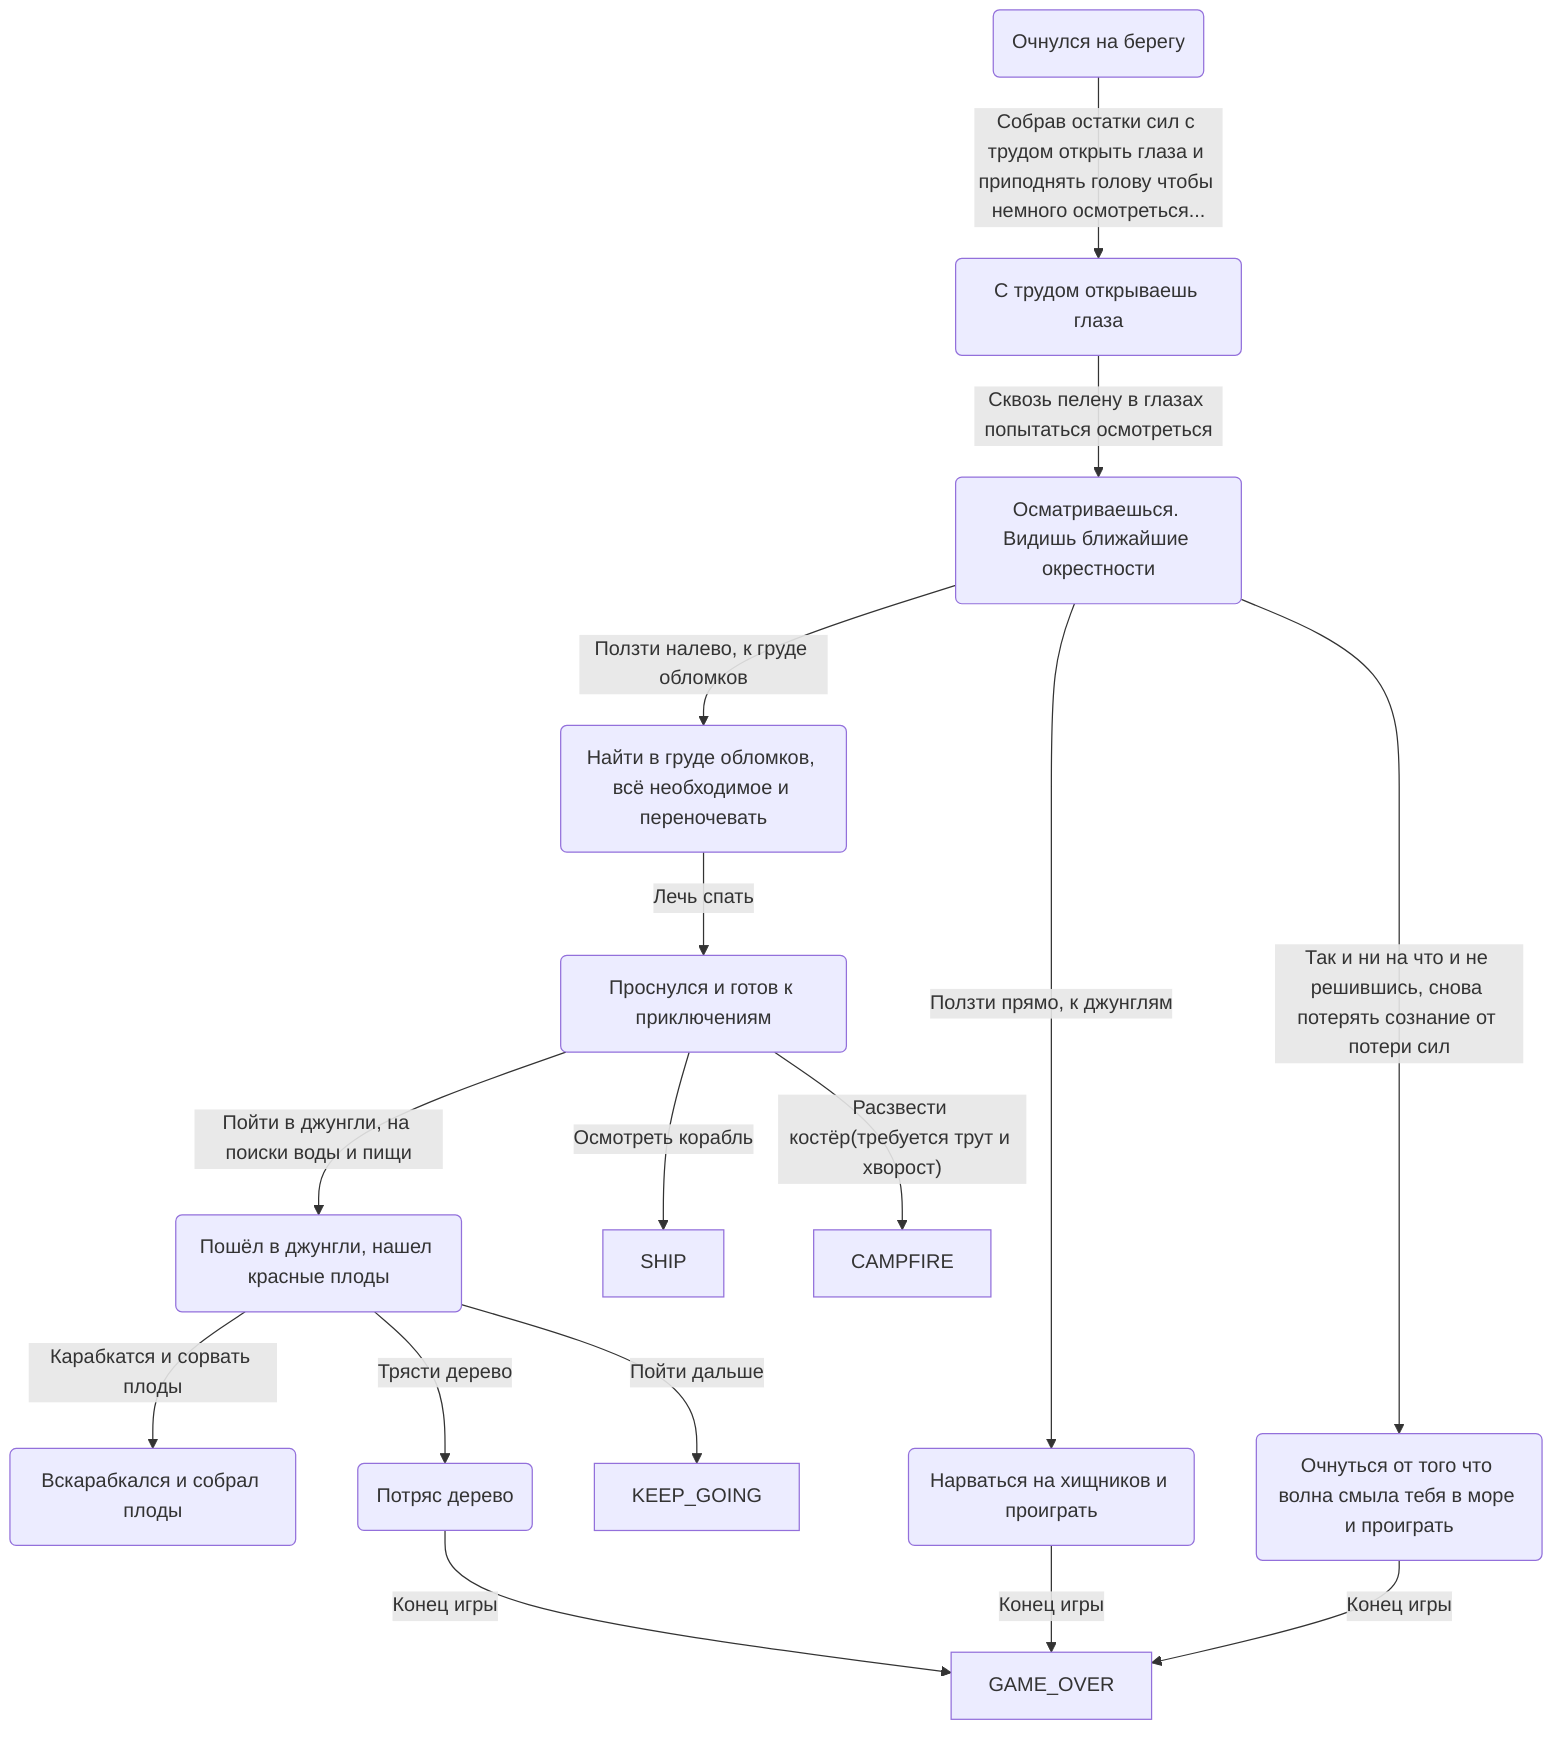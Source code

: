 flowchart TD
%%================================================================
A("Очнулся на берегу") 
%%Сознание возвращается медленно, сквозь густой туман боли.\n\nВы лежите на мокром песке, и каждый вдох даётся с трудом. Голова раскалывается — будто внутри бьётся чугунное ядро, оставляя после каждого удара волны тошноты. Тело ноет: ссадины горят, будто обожжённые солнцем, а мышцы отзываются на движение тупой, выматывающей болью.\n\nПамять пуста.\n\nНи имени, ни того, как вы здесь оказались, — только белый шум в висках и навязчивое, животное чувство опасности. Желудок сводит судорогой от голода, но сильнее всего мучает жажда — горло пересохло настолько, что каждый глоток воздуха обжигает, как песок.\n\nВолны.\n\nОни накатывают ритмично, с шипящим шепотом, то и дело омывая ваши ноги ледяной пеной. Шум прибоя глухой, далёкий, будто доносящийся из другого мира. Ветер несёт с собой запах соли и чего-то чужого, дикого — этого острова, на котором вы теперь совершенно одни.
A -- Собрав остатки сил с трудом открыть глаза и приподнять голову чтобы немного осмотреться... --> B
%%================================================================
B("С трудом открываешь глаза")
%%Веки будто налиты свинцом, но вы стискиваете зубы и заставляете их приподняться. Мир плывёт перед глазами, окрашенный в болезненные блики. Каждое движение даётся через силу — мышцы дрожат, шея ноет, но вы медленно, с трудом отрываете голову от песка.\n\nПесчинки осыпаются с лица, а в глазах темнеет от нахлынувшего головокружения. На секунду всё уплывает в туман, но вы сжимаете кулаки и, превозмогая слабость, боретесь с темнотой, чтобы хоть ненадолго разглядеть то место, где оказались…
B -- Сквозь пелену в глазах попытаться осмотреться --> C
%%================================================================
C("Осматриваешься. Видишь ближайшие окрестности")
%%Перед вашими глазами медленно проступает размытый мир, словно сквозь запотевшее стекло.\n\nСначала — лишь ослепительная белизна. Песок. Мелкий, влажный, местами слипшийся в комки от морской воды. Он тянется узкой полосой вдоль кромки воды, уходя куда-то вправо, где берег резко поворачивает за скалистый выступ.\n\nМоре — бесконечное, неумолимое — накатывает волнами, сверкая под солнцем, как рассыпанное стекло. Пена шипит у ваших ног, оставляя на коже липкую соль.\n\nСлева, в каких-то тридцати шагах, темнеет груда обломков — может быть, остатки шлюпки? Доски, обрывки канатов, что-то, похожее на ящик...\n\nА прямо перед собой, метрах в пятидесяти, вы замечаете стену зелени. Джунгли. Густые, непроходимые на вид, они подступают к самому берегу, будто живая стена. Лианы сплетаются с пальмами, а под их сенью царит тревожный полумрак.\n\nНад всем этим — небо.\n\nОгромное, безжалостно-голубое, без единого облака. Солнце висит почти в зените, и его свет жжёт кожу, заставляя щуриться.\n\nГде-то в глубине острова раздаётся странный звук — то ли крик птицы, то ли что-то ещё... но он обрывается так же внезапно, как и появился.
C -- Ползти налево, к груде обломков --> D
C -- Ползти прямо, к джунглям --> E
C -- Так и ни на что и не решившись, снова потерять сознание от потери сил --> F
%%================================================================
D("Найти в груде обломков, всё необходимое и переночевать")
%%ПОЛЗТИ К ОБЛОМКАМ\n\nВы перекатываетесь на бок, и первый же рывок вперёд отзывается в теле жгучей болью — песок въедается в ссадины, но жажда и инстинкт выживания сильнее.\n\nМетр за метром, цепляясь локтями за мокрый песок, вы ползёте к груде обломков. В ушах стучит кровь, но сквозь шум прибоя уже слышно дребезжание металла — волны шевелят какие-то детали...\n\nСРЕДИ ОБЛОМКОВ\n\n1️⃣ Вода\nЗастрявшая между досок жестяная фляга почти полна — крышка плотно приржавела, но после нескольких ударов камнем она поддаётся. Тёплая, с привкусом железа, но ЖИВАЯ ВОДА обжигает горло. Вы пьёте, давясь, пока не сводит живот.\n\n2️⃣ Еда\nРазвороченный деревянный ящик хранит:\n\nСоль (испорчена водой)\n\nСушёную рыбу в промасленной тряпице — жёсткую, как кожа, но съедобную\n\nГорсть орехов в герметичном мешочке — их вы жадно запихиваете в рот, не разжёвывая\n\n3️⃣ Ром\nРазбитая бутылка, но одна уцелела — толстое стекло уберегло её. Пару глотков обжигающего рома — и тепло растекается по телу, притупляя боль.\n\n4️⃣ Ткань\nОбрывки парусины и капитанский плащ (дырявый, но ещё держит форму). Вы сдираете с себя мокрую одежду и кутаетесь в грубую ткань — впервые за долгие часы не дрожите.\n\nНОЧЬ\n\nВы забираетесь под навес из досок, прижимая к себе флягу и мешочек с орехами. Волны теперь звучат глуше, а звёзды (такие яркие, будто их прокололи иглой в чёрном пологе) мерцают сквозь щели.\n\nГде-то в джунглях кричит невидимое существо — но вам уже всё равно. Выжили. Хотя бы на сегодня.\n\nЧто дальше?\n\nУтром осмотреть обломки тщательнее (может, есть инструменты?)\n\nИдти в джунгли — искать источник пресной воды\n\nРазвести костёр из обломков (если найдёте трут)
D -- Лечь спать --> SLEEP
%%================================================================
SLEEP("Проснулся и готов к приключениям")
%%Ты проснулся под навесом разрушенного корабля. Лучи утреннего солнца озарили тёмный остров. Вы неохотно встаёте и вспоминаете, почему вы здесь оказались.\n
SLEEP -- Пойти в джунгли, на поиски воды и пищи --> JUNGLE
SLEEP -- Осмотреть корабль --> SHIP
SLEEP -- Расзвести костёр(требуется трут и хворост) --> CAMPFIRE
%%================================================================
JUNGLE("Пошёл в джунгли, нашел красные плоды")
%%Вы идёте по песчаному берегу и чувствуете себя хорошо. Силы медленно пребывают и вы уже в джунглевой глуши. На ваш взгляд попадает высокое дерево, по стволу которого вьются развесистые лианы. Вы поднимаете голову и видите на вершине ствола гроздь спелых красных плодов.
JUNGLE -- Карабкатся и сорвать плоды --> CLIMB
JUNGLE -- Трясти дерево --> SHAKE_TREE
JUNGLE -- Пойти дальше --> KEEP_GOING
%%================================================================
CLIMB("Вскарабкался и собрал плоды")
%%Ты полез по лианам, свисающим с могучей кроны тропического дерева, и гроздь красных плодов казалась всё больше. Страх упасть всё возрастал, но голод был сильнее. Ты вскарабкался на верхушку дерева и собрал три красных плода. Ты положил их в капитанский мундир. Вы осмотрелись по сторонам.\nВашему взору открылись горы, которые были в конце джунглей. Но джунгли оказались очень большими, и чтобы добраться до гор, нужно пересечь все джунгли. Крик в ночи оставлял мысли о том, что на острове могут обитать хищники. Вы слезли с дерева и ступили на рыхлую джунглевую почву.
%%================================================================
SHAKE_TREE("Потряс дерево")
%%Вы отказались от варианта ползти по дереву и подошли с другой стороны.\nВы решили, что умнее будет потрясти дерево, чтобы плоды упали к вам прямо в руки. Вы набираетесь решительности и наконец хватаете толстый ствол тропического дерева и начинаете сильно трясти его, пытаясь добыть хотя бы один румяный плод.\nВы продолжаете это делать в течении 5 минут, пока вы наконеч совсем не выбились из сил. Руки, в кучочках коры и ссадинах трясутся и вы садитесь под дерево. Вы слышите громкий свист. Вы поднимаете лицо и не успеваете понять, что происходит. Последнее, что вы увидели - это красный плод, который несётся со страшной скоростью прямо вам на голову.
SHAKE_TREE -- Конец игры --> GAME_OVER
%%================================================================
E("Нарваться на хищников и проиграть")
%%ПОЛЗТИ К ДЖУНГЛЯМ\n\nВы с трудом отрываете тело от песка, оставляя за собой влажный след. Каждое движение дается через боль — мышцы горят, раны ноют, но впереди манит прохладная тень джунглей. "Там должна быть вода... Там можно спрятаться..."\n\nСолнце клонится к закату, окрашивая мир в багровые тона. Последние лучи скользят по лианам, превращая их в змееподобные тени. Вы почти у цели...\n\nТЕМНЕЕТ\n\nВетер стихает. Воздух становится густым, пропитанным запахом гниющих плодов и сырой земли. Вы проваливаетесь в липкую чащу, цепляясь за корни.\n\nИ тут — тишина.\n\nДаже цикады замолчали.\n\nЖЁЛТЫЕ ГЛАЗА ВО ТЬМЕ\n\nСначала вы думаете, что это светляки. Но они слишком высоко от земли... и слишком ровно дышат.\n\nИз-за пальмовых стволов выходят две худые, длинноногие тени. Это не волки. Не леопарды. Что-то местное, с клыками, торчащими, как кривые кинжалы.\n\nОни нюхают воздух и медленно расходятся в стороны, отрезая путь к отступлению.\n\nПОСЛЕДНИЕ МЫСЛИ\n\nВы хватаете камень — но знаете, что это бесполезно.\n\nПервый прыжок — острая боль в плече.\n\nВторой укус — горло.\n\nВы падаете, чувствуя, как тепло растекается по груди.\n\nКОНЕЦ\n\n"Остров не прощает ошибок. Вы продержались... несколько часов."
E -- Конец игры --> GAME_OVER
%%================================================================
F("Очнуться от того что волна смыла тебя в море и проиграть")
%%БЕЗДЕЙСТВИЕ\n\nВы лежите на песке, парализованный слабостью. Мысли путаются — то ли искать воду, то ли развести костёр, то ли ползти к обломкам... Но тело не слушается, а веки снова наливаются свинцом.\n\nПоследнее, что вы видите — чайки, кружащие в багровом закате. Их крики звучат насмешливо.\n\nТЕМНОТА\n\nСознание гаснет, как погасший факел.\n\nПРОБУЖДЕНИЕ\n\nХолод.\n\nЯростный рёв — это уже не шум прибоя, а грохот шторма. Вы открываете глаза — и понимаете, что волны уже накрывают вас с головой.\n\nПесок уходит из-под спины. Вас тащит в море.\n\nБОРЬБА\n\nВы хватаетесь за камни, но пальцы скользят по мокрой поверхности. Солёная вода заливает рот, нос, глаза...\n\nОкеан не отпускает.\n\nПОСЛЕДНИЙ ВЗДОХ\n\nНа секунду вас выбрасывает на поверхность — вы видите только чёрное небо и пенящиеся гребни волн.\n\nПотом — тишина.\n\nТемнота.\n\nКонец.\n\nЭПИТАФИЯ\n\n"Остров дал вам шанс. Море — забрало обратно."
F -- Конец игры --> GAME_OVER